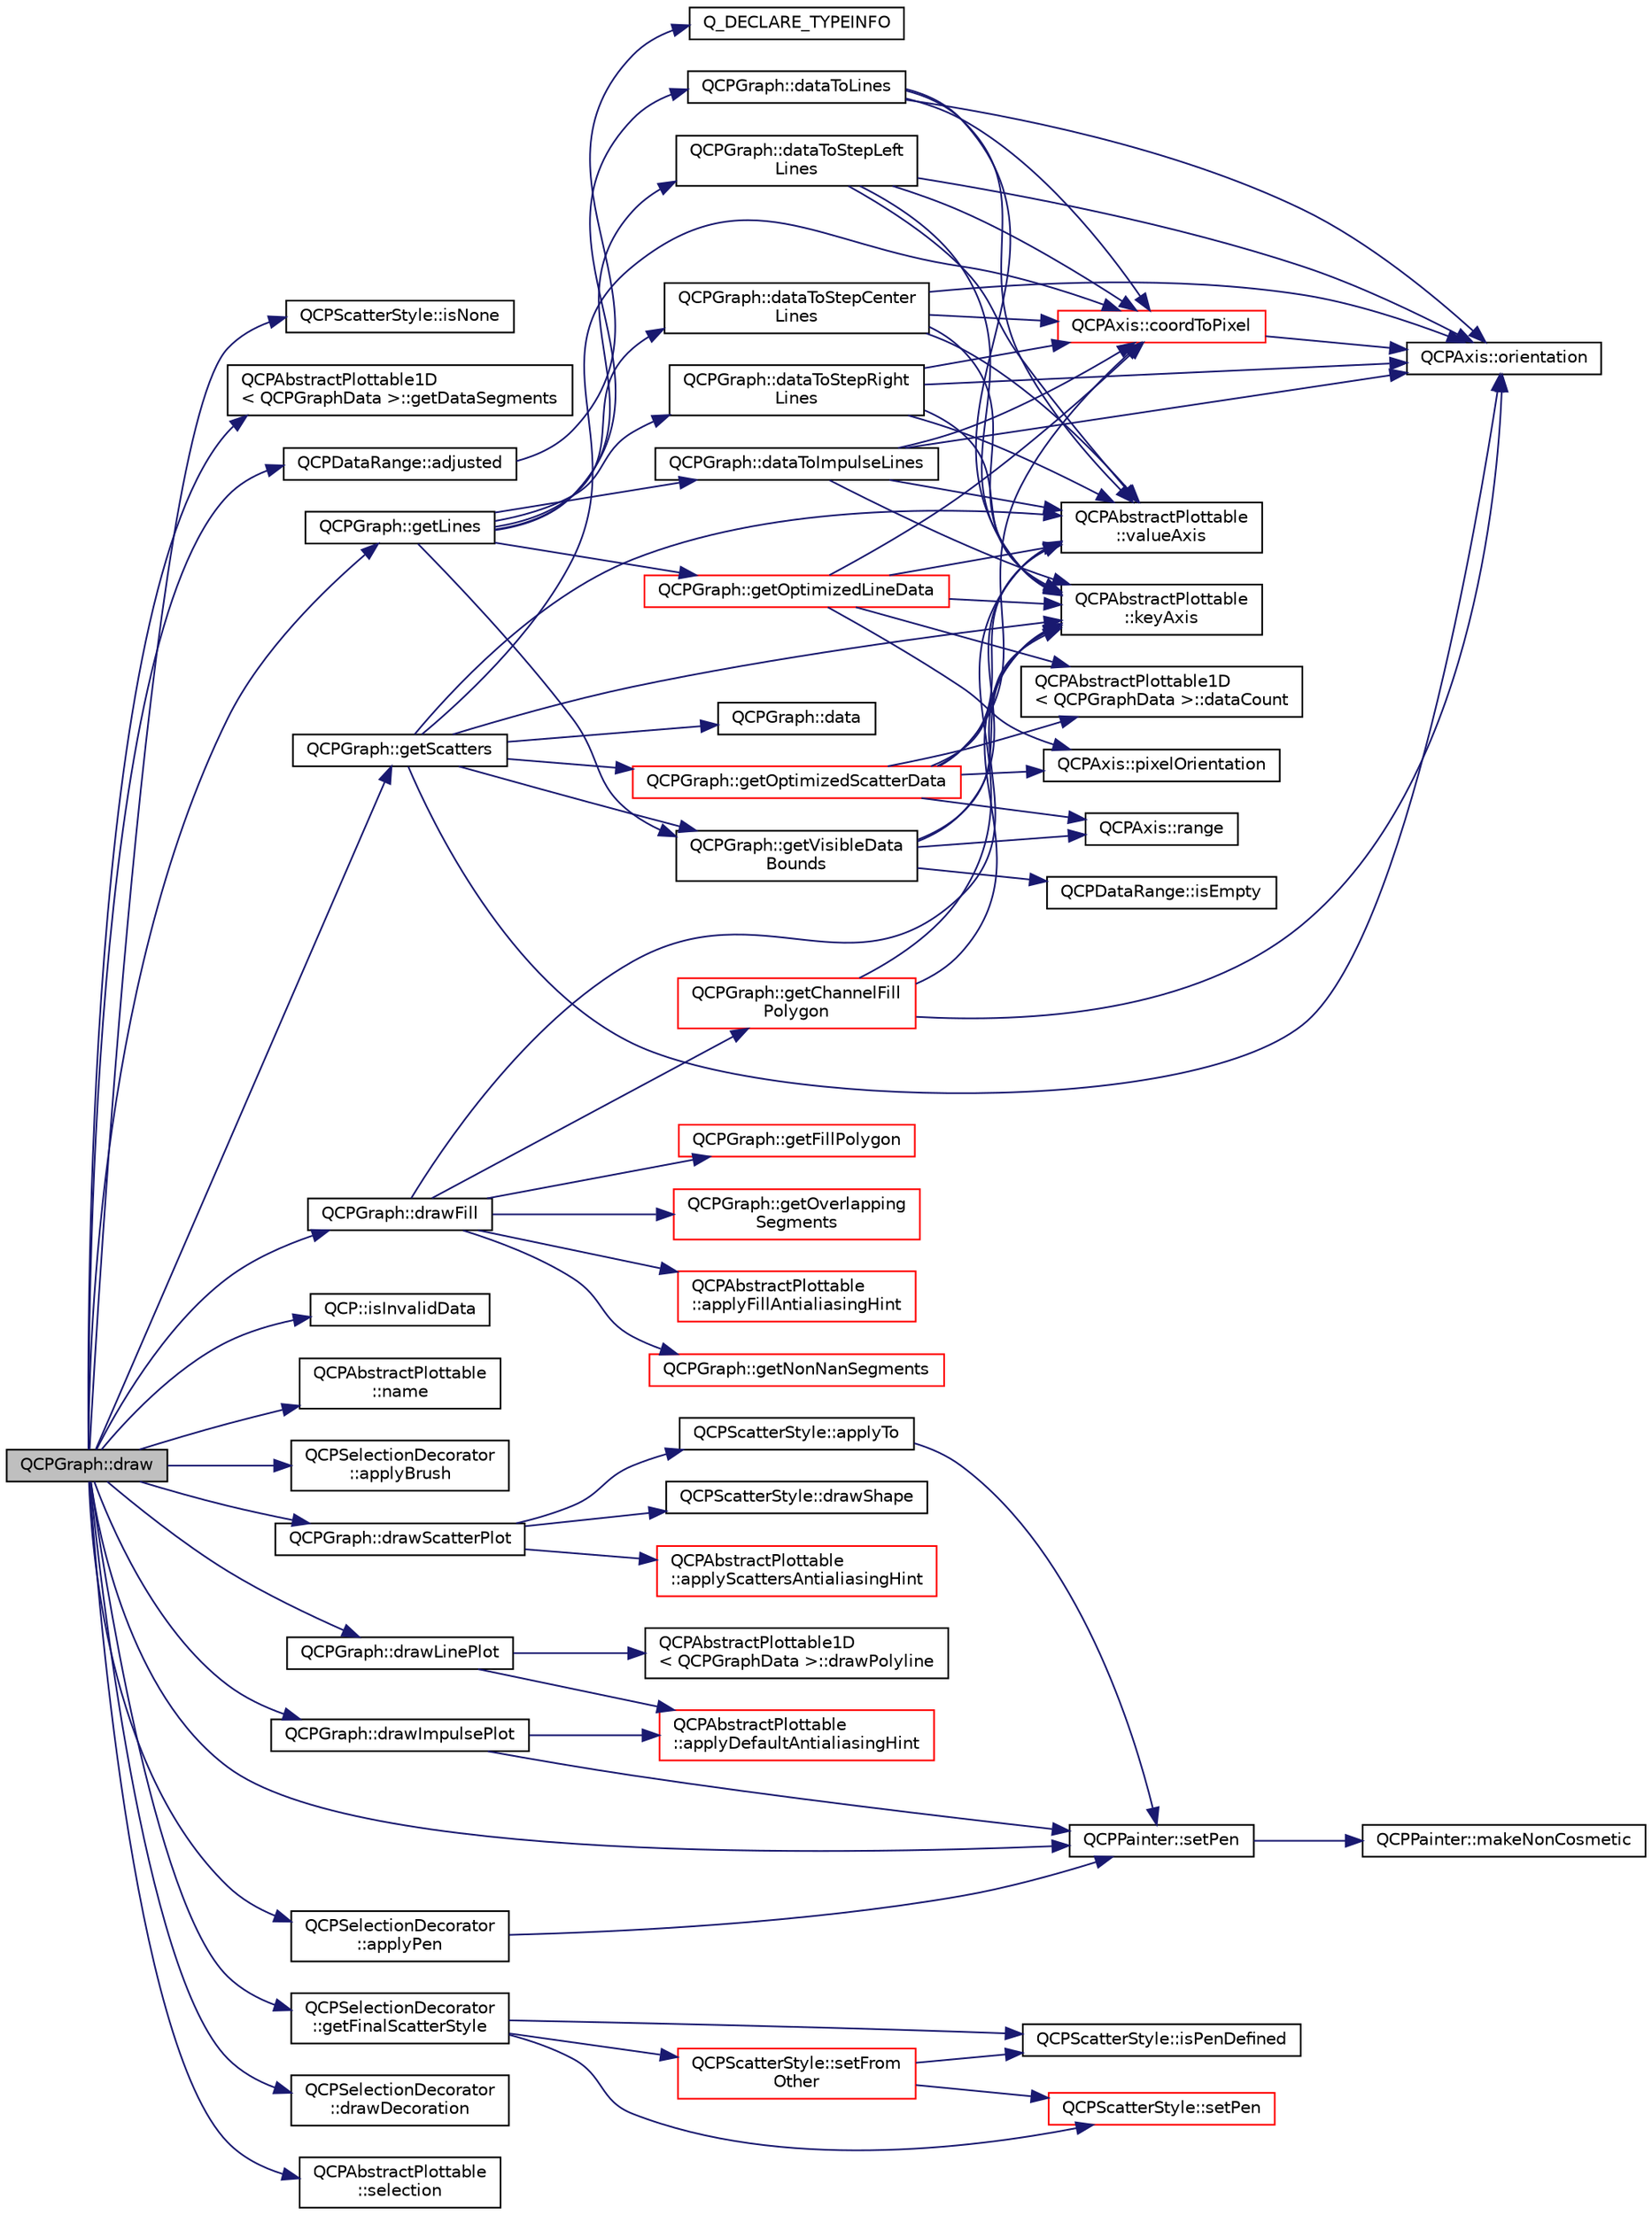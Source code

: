 digraph "QCPGraph::draw"
{
  edge [fontname="Helvetica",fontsize="10",labelfontname="Helvetica",labelfontsize="10"];
  node [fontname="Helvetica",fontsize="10",shape=record];
  rankdir="LR";
  Node122 [label="QCPGraph::draw",height=0.2,width=0.4,color="black", fillcolor="grey75", style="filled", fontcolor="black"];
  Node122 -> Node123 [color="midnightblue",fontsize="10",style="solid",fontname="Helvetica"];
  Node123 [label="QCPScatterStyle::isNone",height=0.2,width=0.4,color="black", fillcolor="white", style="filled",URL="$class_q_c_p_scatter_style.html#a72db6bcb1e1abd6e53c1315dd3dea7e4"];
  Node122 -> Node124 [color="midnightblue",fontsize="10",style="solid",fontname="Helvetica"];
  Node124 [label="QCPAbstractPlottable1D\l\< QCPGraphData \>::getDataSegments",height=0.2,width=0.4,color="black", fillcolor="white", style="filled",URL="$class_q_c_p_abstract_plottable1_d.html#ae890e62ce403c54f575c73b9529f1af8"];
  Node122 -> Node125 [color="midnightblue",fontsize="10",style="solid",fontname="Helvetica"];
  Node125 [label="QCPDataRange::adjusted",height=0.2,width=0.4,color="black", fillcolor="white", style="filled",URL="$class_q_c_p_data_range.html#a279ed36602b39607699dc5652bcaf813"];
  Node125 -> Node126 [color="midnightblue",fontsize="10",style="solid",fontname="Helvetica"];
  Node126 [label="Q_DECLARE_TYPEINFO",height=0.2,width=0.4,color="black", fillcolor="white", style="filled",URL="$qcustomplot_8hh.html#accbe1a1a6b69d3db3f495f66375f7301"];
  Node122 -> Node127 [color="midnightblue",fontsize="10",style="solid",fontname="Helvetica"];
  Node127 [label="QCPGraph::getLines",height=0.2,width=0.4,color="black", fillcolor="white", style="filled",URL="$class_q_c_p_graph.html#a563c6da2126300a4d9d2bdee30dad040"];
  Node127 -> Node128 [color="midnightblue",fontsize="10",style="solid",fontname="Helvetica"];
  Node128 [label="QCPGraph::getVisibleData\lBounds",height=0.2,width=0.4,color="black", fillcolor="white", style="filled",URL="$class_q_c_p_graph.html#a8599447a7f8cbbdcf0b94edcc11df560"];
  Node128 -> Node129 [color="midnightblue",fontsize="10",style="solid",fontname="Helvetica"];
  Node129 [label="QCPDataRange::isEmpty",height=0.2,width=0.4,color="black", fillcolor="white", style="filled",URL="$class_q_c_p_data_range.html#ac32e53fc05d6cd2eac96b96a7265d3b8"];
  Node128 -> Node130 [color="midnightblue",fontsize="10",style="solid",fontname="Helvetica"];
  Node130 [label="QCPAbstractPlottable\l::keyAxis",height=0.2,width=0.4,color="black", fillcolor="white", style="filled",URL="$class_q_c_p_abstract_plottable.html#a2cdd6f0dd5e9a979037f86b4000d9cfe"];
  Node128 -> Node131 [color="midnightblue",fontsize="10",style="solid",fontname="Helvetica"];
  Node131 [label="QCPAbstractPlottable\l::valueAxis",height=0.2,width=0.4,color="black", fillcolor="white", style="filled",URL="$class_q_c_p_abstract_plottable.html#af47809a644a68ffd955fb30b01fb4f2f"];
  Node128 -> Node132 [color="midnightblue",fontsize="10",style="solid",fontname="Helvetica"];
  Node132 [label="QCPAxis::range",height=0.2,width=0.4,color="black", fillcolor="white", style="filled",URL="$class_q_c_p_axis.html#ac4058855a81f1a883cf2e754f6a6acb1"];
  Node127 -> Node133 [color="midnightblue",fontsize="10",style="solid",fontname="Helvetica"];
  Node133 [label="QCPGraph::getOptimizedLineData",height=0.2,width=0.4,color="red", fillcolor="white", style="filled",URL="$class_q_c_p_graph.html#a1fed1c9d627d9d3b49a6206cc2e60fe1"];
  Node133 -> Node130 [color="midnightblue",fontsize="10",style="solid",fontname="Helvetica"];
  Node133 -> Node131 [color="midnightblue",fontsize="10",style="solid",fontname="Helvetica"];
  Node133 -> Node134 [color="midnightblue",fontsize="10",style="solid",fontname="Helvetica"];
  Node134 [label="QCPAbstractPlottable1D\l\< QCPGraphData \>::dataCount",height=0.2,width=0.4,color="black", fillcolor="white", style="filled",URL="$class_q_c_p_abstract_plottable1_d.html#ab5dd99e4f1621e7dbd63438e0b02984e"];
  Node133 -> Node135 [color="midnightblue",fontsize="10",style="solid",fontname="Helvetica"];
  Node135 [label="QCPAxis::coordToPixel",height=0.2,width=0.4,color="red", fillcolor="white", style="filled",URL="$class_q_c_p_axis.html#af15d1b3a7f7e9b53d759d3ccff1fe4b4"];
  Node135 -> Node136 [color="midnightblue",fontsize="10",style="solid",fontname="Helvetica"];
  Node136 [label="QCPAxis::orientation",height=0.2,width=0.4,color="black", fillcolor="white", style="filled",URL="$class_q_c_p_axis.html#ab988ef4538e2655bb77bd138189cd42e"];
  Node133 -> Node144 [color="midnightblue",fontsize="10",style="solid",fontname="Helvetica"];
  Node144 [label="QCPAxis::pixelOrientation",height=0.2,width=0.4,color="black", fillcolor="white", style="filled",URL="$class_q_c_p_axis.html#a45c45bed7e5666683b8d56afa66fa51f"];
  Node127 -> Node147 [color="midnightblue",fontsize="10",style="solid",fontname="Helvetica"];
  Node147 [label="QCPGraph::dataToLines",height=0.2,width=0.4,color="black", fillcolor="white", style="filled",URL="$class_q_c_p_graph.html#a0085ee728fdd72a827c1e6ced4476363"];
  Node147 -> Node130 [color="midnightblue",fontsize="10",style="solid",fontname="Helvetica"];
  Node147 -> Node131 [color="midnightblue",fontsize="10",style="solid",fontname="Helvetica"];
  Node147 -> Node136 [color="midnightblue",fontsize="10",style="solid",fontname="Helvetica"];
  Node147 -> Node135 [color="midnightblue",fontsize="10",style="solid",fontname="Helvetica"];
  Node127 -> Node148 [color="midnightblue",fontsize="10",style="solid",fontname="Helvetica"];
  Node148 [label="QCPGraph::dataToStepLeft\lLines",height=0.2,width=0.4,color="black", fillcolor="white", style="filled",URL="$class_q_c_p_graph.html#a1f3e9e41fc67538c4940c74665840474"];
  Node148 -> Node130 [color="midnightblue",fontsize="10",style="solid",fontname="Helvetica"];
  Node148 -> Node131 [color="midnightblue",fontsize="10",style="solid",fontname="Helvetica"];
  Node148 -> Node136 [color="midnightblue",fontsize="10",style="solid",fontname="Helvetica"];
  Node148 -> Node135 [color="midnightblue",fontsize="10",style="solid",fontname="Helvetica"];
  Node127 -> Node149 [color="midnightblue",fontsize="10",style="solid",fontname="Helvetica"];
  Node149 [label="QCPGraph::dataToStepRight\lLines",height=0.2,width=0.4,color="black", fillcolor="white", style="filled",URL="$class_q_c_p_graph.html#ab1fb6cb91d24a854f85bf54200f6d101"];
  Node149 -> Node130 [color="midnightblue",fontsize="10",style="solid",fontname="Helvetica"];
  Node149 -> Node131 [color="midnightblue",fontsize="10",style="solid",fontname="Helvetica"];
  Node149 -> Node136 [color="midnightblue",fontsize="10",style="solid",fontname="Helvetica"];
  Node149 -> Node135 [color="midnightblue",fontsize="10",style="solid",fontname="Helvetica"];
  Node127 -> Node150 [color="midnightblue",fontsize="10",style="solid",fontname="Helvetica"];
  Node150 [label="QCPGraph::dataToStepCenter\lLines",height=0.2,width=0.4,color="black", fillcolor="white", style="filled",URL="$class_q_c_p_graph.html#a238116f1898c49cb8209d61707b5b367"];
  Node150 -> Node130 [color="midnightblue",fontsize="10",style="solid",fontname="Helvetica"];
  Node150 -> Node131 [color="midnightblue",fontsize="10",style="solid",fontname="Helvetica"];
  Node150 -> Node136 [color="midnightblue",fontsize="10",style="solid",fontname="Helvetica"];
  Node150 -> Node135 [color="midnightblue",fontsize="10",style="solid",fontname="Helvetica"];
  Node127 -> Node151 [color="midnightblue",fontsize="10",style="solid",fontname="Helvetica"];
  Node151 [label="QCPGraph::dataToImpulseLines",height=0.2,width=0.4,color="black", fillcolor="white", style="filled",URL="$class_q_c_p_graph.html#a2a958a5c6a6e1e4a03556be88b6fe37e"];
  Node151 -> Node130 [color="midnightblue",fontsize="10",style="solid",fontname="Helvetica"];
  Node151 -> Node131 [color="midnightblue",fontsize="10",style="solid",fontname="Helvetica"];
  Node151 -> Node136 [color="midnightblue",fontsize="10",style="solid",fontname="Helvetica"];
  Node151 -> Node135 [color="midnightblue",fontsize="10",style="solid",fontname="Helvetica"];
  Node122 -> Node152 [color="midnightblue",fontsize="10",style="solid",fontname="Helvetica"];
  Node152 [label="QCP::isInvalidData",height=0.2,width=0.4,color="black", fillcolor="white", style="filled",URL="$namespace_q_c_p.html#a07ab701c05329089f933b9cae2638a63"];
  Node122 -> Node153 [color="midnightblue",fontsize="10",style="solid",fontname="Helvetica"];
  Node153 [label="QCPAbstractPlottable\l::name",height=0.2,width=0.4,color="black", fillcolor="white", style="filled",URL="$class_q_c_p_abstract_plottable.html#a52c226eefcb1920240eeabae574d28c0"];
  Node122 -> Node154 [color="midnightblue",fontsize="10",style="solid",fontname="Helvetica"];
  Node154 [label="QCPSelectionDecorator\l::applyBrush",height=0.2,width=0.4,color="black", fillcolor="white", style="filled",URL="$class_q_c_p_selection_decorator.html#a225544527d51b49546b70d0e6d655a34"];
  Node122 -> Node155 [color="midnightblue",fontsize="10",style="solid",fontname="Helvetica"];
  Node155 [label="QCPPainter::setPen",height=0.2,width=0.4,color="black", fillcolor="white", style="filled",URL="$class_q_c_p_painter.html#af9c7a4cd1791403901f8c5b82a150195"];
  Node155 -> Node156 [color="midnightblue",fontsize="10",style="solid",fontname="Helvetica"];
  Node156 [label="QCPPainter::makeNonCosmetic",height=0.2,width=0.4,color="black", fillcolor="white", style="filled",URL="$class_q_c_p_painter.html#a7e63fbcf47e35c6f2ecd11b8fef7c7d8"];
  Node122 -> Node157 [color="midnightblue",fontsize="10",style="solid",fontname="Helvetica"];
  Node157 [label="QCPGraph::drawFill",height=0.2,width=0.4,color="black", fillcolor="white", style="filled",URL="$class_q_c_p_graph.html#a67c5ea573f604efd8bf121a0b7a380d1"];
  Node157 -> Node158 [color="midnightblue",fontsize="10",style="solid",fontname="Helvetica"];
  Node158 [label="QCPAbstractPlottable\l::applyFillAntialiasingHint",height=0.2,width=0.4,color="red", fillcolor="white", style="filled",URL="$class_q_c_p_abstract_plottable.html#a8d06a59ea23324cce6330ebf2262c0ed"];
  Node157 -> Node163 [color="midnightblue",fontsize="10",style="solid",fontname="Helvetica"];
  Node163 [label="QCPGraph::getNonNanSegments",height=0.2,width=0.4,color="red", fillcolor="white", style="filled",URL="$class_q_c_p_graph.html#a0e0886b9ec7731d8993bbb104465f3b9"];
  Node157 -> Node130 [color="midnightblue",fontsize="10",style="solid",fontname="Helvetica"];
  Node157 -> Node166 [color="midnightblue",fontsize="10",style="solid",fontname="Helvetica"];
  Node166 [label="QCPGraph::getFillPolygon",height=0.2,width=0.4,color="red", fillcolor="white", style="filled",URL="$class_q_c_p_graph.html#af73d5fe97cde966785bfd67201e44391"];
  Node157 -> Node174 [color="midnightblue",fontsize="10",style="solid",fontname="Helvetica"];
  Node174 [label="QCPGraph::getOverlapping\lSegments",height=0.2,width=0.4,color="red", fillcolor="white", style="filled",URL="$class_q_c_p_graph.html#a334b15c43ee1855bf724daf886e8530e"];
  Node157 -> Node176 [color="midnightblue",fontsize="10",style="solid",fontname="Helvetica"];
  Node176 [label="QCPGraph::getChannelFill\lPolygon",height=0.2,width=0.4,color="red", fillcolor="white", style="filled",URL="$class_q_c_p_graph.html#a9a5bdd5cb695d95d3eea80cfe96c5118"];
  Node176 -> Node130 [color="midnightblue",fontsize="10",style="solid",fontname="Helvetica"];
  Node176 -> Node131 [color="midnightblue",fontsize="10",style="solid",fontname="Helvetica"];
  Node176 -> Node136 [color="midnightblue",fontsize="10",style="solid",fontname="Helvetica"];
  Node122 -> Node181 [color="midnightblue",fontsize="10",style="solid",fontname="Helvetica"];
  Node181 [label="QCPSelectionDecorator\l::applyPen",height=0.2,width=0.4,color="black", fillcolor="white", style="filled",URL="$class_q_c_p_selection_decorator.html#a75098893f7d08660ea449206810679d7"];
  Node181 -> Node155 [color="midnightblue",fontsize="10",style="solid",fontname="Helvetica"];
  Node122 -> Node182 [color="midnightblue",fontsize="10",style="solid",fontname="Helvetica"];
  Node182 [label="QCPGraph::drawImpulsePlot",height=0.2,width=0.4,color="black", fillcolor="white", style="filled",URL="$class_q_c_p_graph.html#a217ef6bf6c5689eb1dcbe02187d2cc61"];
  Node182 -> Node183 [color="midnightblue",fontsize="10",style="solid",fontname="Helvetica"];
  Node183 [label="QCPAbstractPlottable\l::applyDefaultAntialiasingHint",height=0.2,width=0.4,color="red", fillcolor="white", style="filled",URL="$class_q_c_p_abstract_plottable.html#ac032077fb0db93d6faa3273d02363398"];
  Node182 -> Node155 [color="midnightblue",fontsize="10",style="solid",fontname="Helvetica"];
  Node122 -> Node184 [color="midnightblue",fontsize="10",style="solid",fontname="Helvetica"];
  Node184 [label="QCPGraph::drawLinePlot",height=0.2,width=0.4,color="black", fillcolor="white", style="filled",URL="$class_q_c_p_graph.html#a4c3edacb2a11064bf2e16b322156aeda"];
  Node184 -> Node183 [color="midnightblue",fontsize="10",style="solid",fontname="Helvetica"];
  Node184 -> Node185 [color="midnightblue",fontsize="10",style="solid",fontname="Helvetica"];
  Node185 [label="QCPAbstractPlottable1D\l\< QCPGraphData \>::drawPolyline",height=0.2,width=0.4,color="black", fillcolor="white", style="filled",URL="$class_q_c_p_abstract_plottable1_d.html#a7adc6c3cccebb5341f11e0c2b7d54206"];
  Node122 -> Node186 [color="midnightblue",fontsize="10",style="solid",fontname="Helvetica"];
  Node186 [label="QCPSelectionDecorator\l::getFinalScatterStyle",height=0.2,width=0.4,color="black", fillcolor="white", style="filled",URL="$class_q_c_p_selection_decorator.html#a1277b373248896bc70e8cc1de96da9fa"];
  Node186 -> Node187 [color="midnightblue",fontsize="10",style="solid",fontname="Helvetica"];
  Node187 [label="QCPScatterStyle::setFrom\lOther",height=0.2,width=0.4,color="red", fillcolor="white", style="filled",URL="$class_q_c_p_scatter_style.html#a7d59ba8864914f765817841089e436f1"];
  Node187 -> Node188 [color="midnightblue",fontsize="10",style="solid",fontname="Helvetica"];
  Node188 [label="QCPScatterStyle::setPen",height=0.2,width=0.4,color="red", fillcolor="white", style="filled",URL="$class_q_c_p_scatter_style.html#a761f1f229cc0ca4703e1e2b89f6dd1ba"];
  Node187 -> Node190 [color="midnightblue",fontsize="10",style="solid",fontname="Helvetica"];
  Node190 [label="QCPScatterStyle::isPenDefined",height=0.2,width=0.4,color="black", fillcolor="white", style="filled",URL="$class_q_c_p_scatter_style.html#a47077eb6450fe9a788f833e4ec1b1d5a"];
  Node186 -> Node190 [color="midnightblue",fontsize="10",style="solid",fontname="Helvetica"];
  Node186 -> Node188 [color="midnightblue",fontsize="10",style="solid",fontname="Helvetica"];
  Node122 -> Node202 [color="midnightblue",fontsize="10",style="solid",fontname="Helvetica"];
  Node202 [label="QCPGraph::getScatters",height=0.2,width=0.4,color="black", fillcolor="white", style="filled",URL="$class_q_c_p_graph.html#a9d7ba5904fdcaca413222335d4b283c3"];
  Node202 -> Node130 [color="midnightblue",fontsize="10",style="solid",fontname="Helvetica"];
  Node202 -> Node131 [color="midnightblue",fontsize="10",style="solid",fontname="Helvetica"];
  Node202 -> Node128 [color="midnightblue",fontsize="10",style="solid",fontname="Helvetica"];
  Node202 -> Node203 [color="midnightblue",fontsize="10",style="solid",fontname="Helvetica"];
  Node203 [label="QCPGraph::data",height=0.2,width=0.4,color="black", fillcolor="white", style="filled",URL="$class_q_c_p_graph.html#a141aa31a1f19bbd0ce60f55eaeb9ea60"];
  Node202 -> Node204 [color="midnightblue",fontsize="10",style="solid",fontname="Helvetica"];
  Node204 [label="QCPGraph::getOptimizedScatterData",height=0.2,width=0.4,color="red", fillcolor="white", style="filled",URL="$class_q_c_p_graph.html#a5423245898537e375b9364cf26e89aea"];
  Node204 -> Node130 [color="midnightblue",fontsize="10",style="solid",fontname="Helvetica"];
  Node204 -> Node131 [color="midnightblue",fontsize="10",style="solid",fontname="Helvetica"];
  Node204 -> Node134 [color="midnightblue",fontsize="10",style="solid",fontname="Helvetica"];
  Node204 -> Node135 [color="midnightblue",fontsize="10",style="solid",fontname="Helvetica"];
  Node204 -> Node132 [color="midnightblue",fontsize="10",style="solid",fontname="Helvetica"];
  Node204 -> Node144 [color="midnightblue",fontsize="10",style="solid",fontname="Helvetica"];
  Node202 -> Node136 [color="midnightblue",fontsize="10",style="solid",fontname="Helvetica"];
  Node202 -> Node135 [color="midnightblue",fontsize="10",style="solid",fontname="Helvetica"];
  Node122 -> Node205 [color="midnightblue",fontsize="10",style="solid",fontname="Helvetica"];
  Node205 [label="QCPGraph::drawScatterPlot",height=0.2,width=0.4,color="black", fillcolor="white", style="filled",URL="$class_q_c_p_graph.html#abeb0bbe81026c024bf3d508d13cf5e0e"];
  Node205 -> Node206 [color="midnightblue",fontsize="10",style="solid",fontname="Helvetica"];
  Node206 [label="QCPAbstractPlottable\l::applyScattersAntialiasingHint",height=0.2,width=0.4,color="red", fillcolor="white", style="filled",URL="$class_q_c_p_abstract_plottable.html#ac95f26b15a1e5d9c7bd2c0a46d760fc9"];
  Node205 -> Node207 [color="midnightblue",fontsize="10",style="solid",fontname="Helvetica"];
  Node207 [label="QCPScatterStyle::applyTo",height=0.2,width=0.4,color="black", fillcolor="white", style="filled",URL="$class_q_c_p_scatter_style.html#afd8044ece445300499ca0dc164821e0f"];
  Node207 -> Node155 [color="midnightblue",fontsize="10",style="solid",fontname="Helvetica"];
  Node205 -> Node208 [color="midnightblue",fontsize="10",style="solid",fontname="Helvetica"];
  Node208 [label="QCPScatterStyle::drawShape",height=0.2,width=0.4,color="black", fillcolor="white", style="filled",URL="$class_q_c_p_scatter_style.html#a89b5105e6027bfcbfeefed9d201b607c"];
  Node122 -> Node209 [color="midnightblue",fontsize="10",style="solid",fontname="Helvetica"];
  Node209 [label="QCPSelectionDecorator\l::drawDecoration",height=0.2,width=0.4,color="black", fillcolor="white", style="filled",URL="$class_q_c_p_selection_decorator.html#a4f8eb49e277063845391e803ae23054a"];
  Node122 -> Node210 [color="midnightblue",fontsize="10",style="solid",fontname="Helvetica"];
  Node210 [label="QCPAbstractPlottable\l::selection",height=0.2,width=0.4,color="black", fillcolor="white", style="filled",URL="$class_q_c_p_abstract_plottable.html#a040bf09f41d456284cfd39cc37aa068f"];
}
